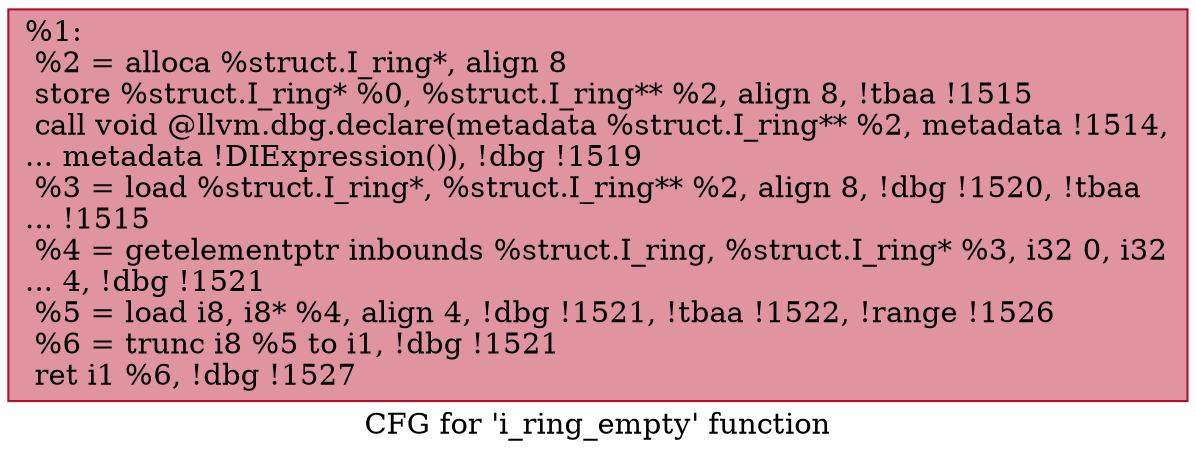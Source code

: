 digraph "CFG for 'i_ring_empty' function" {
	label="CFG for 'i_ring_empty' function";

	Node0x1507340 [shape=record,color="#b70d28ff", style=filled, fillcolor="#b70d2870",label="{%1:\l  %2 = alloca %struct.I_ring*, align 8\l  store %struct.I_ring* %0, %struct.I_ring** %2, align 8, !tbaa !1515\l  call void @llvm.dbg.declare(metadata %struct.I_ring** %2, metadata !1514,\l... metadata !DIExpression()), !dbg !1519\l  %3 = load %struct.I_ring*, %struct.I_ring** %2, align 8, !dbg !1520, !tbaa\l... !1515\l  %4 = getelementptr inbounds %struct.I_ring, %struct.I_ring* %3, i32 0, i32\l... 4, !dbg !1521\l  %5 = load i8, i8* %4, align 4, !dbg !1521, !tbaa !1522, !range !1526\l  %6 = trunc i8 %5 to i1, !dbg !1521\l  ret i1 %6, !dbg !1527\l}"];
}
